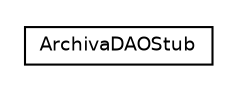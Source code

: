 #!/usr/local/bin/dot
#
# Class diagram 
# Generated by UmlGraph version 4.6 (http://www.spinellis.gr/sw/umlgraph)
#

digraph G {
	edge [fontname="Helvetica",fontsize=10,labelfontname="Helvetica",labelfontsize=10];
	node [fontname="Helvetica",fontsize=10,shape=plaintext];
	// org.apache.archiva.consumers.lucene.stubs.ArchivaDAOStub
	c6589 [label=<<table border="0" cellborder="1" cellspacing="0" cellpadding="2" port="p" href="./ArchivaDAOStub.html">
		<tr><td><table border="0" cellspacing="0" cellpadding="1">
			<tr><td> ArchivaDAOStub </td></tr>
		</table></td></tr>
		</table>>, fontname="Helvetica", fontcolor="black", fontsize=9.0];
}

